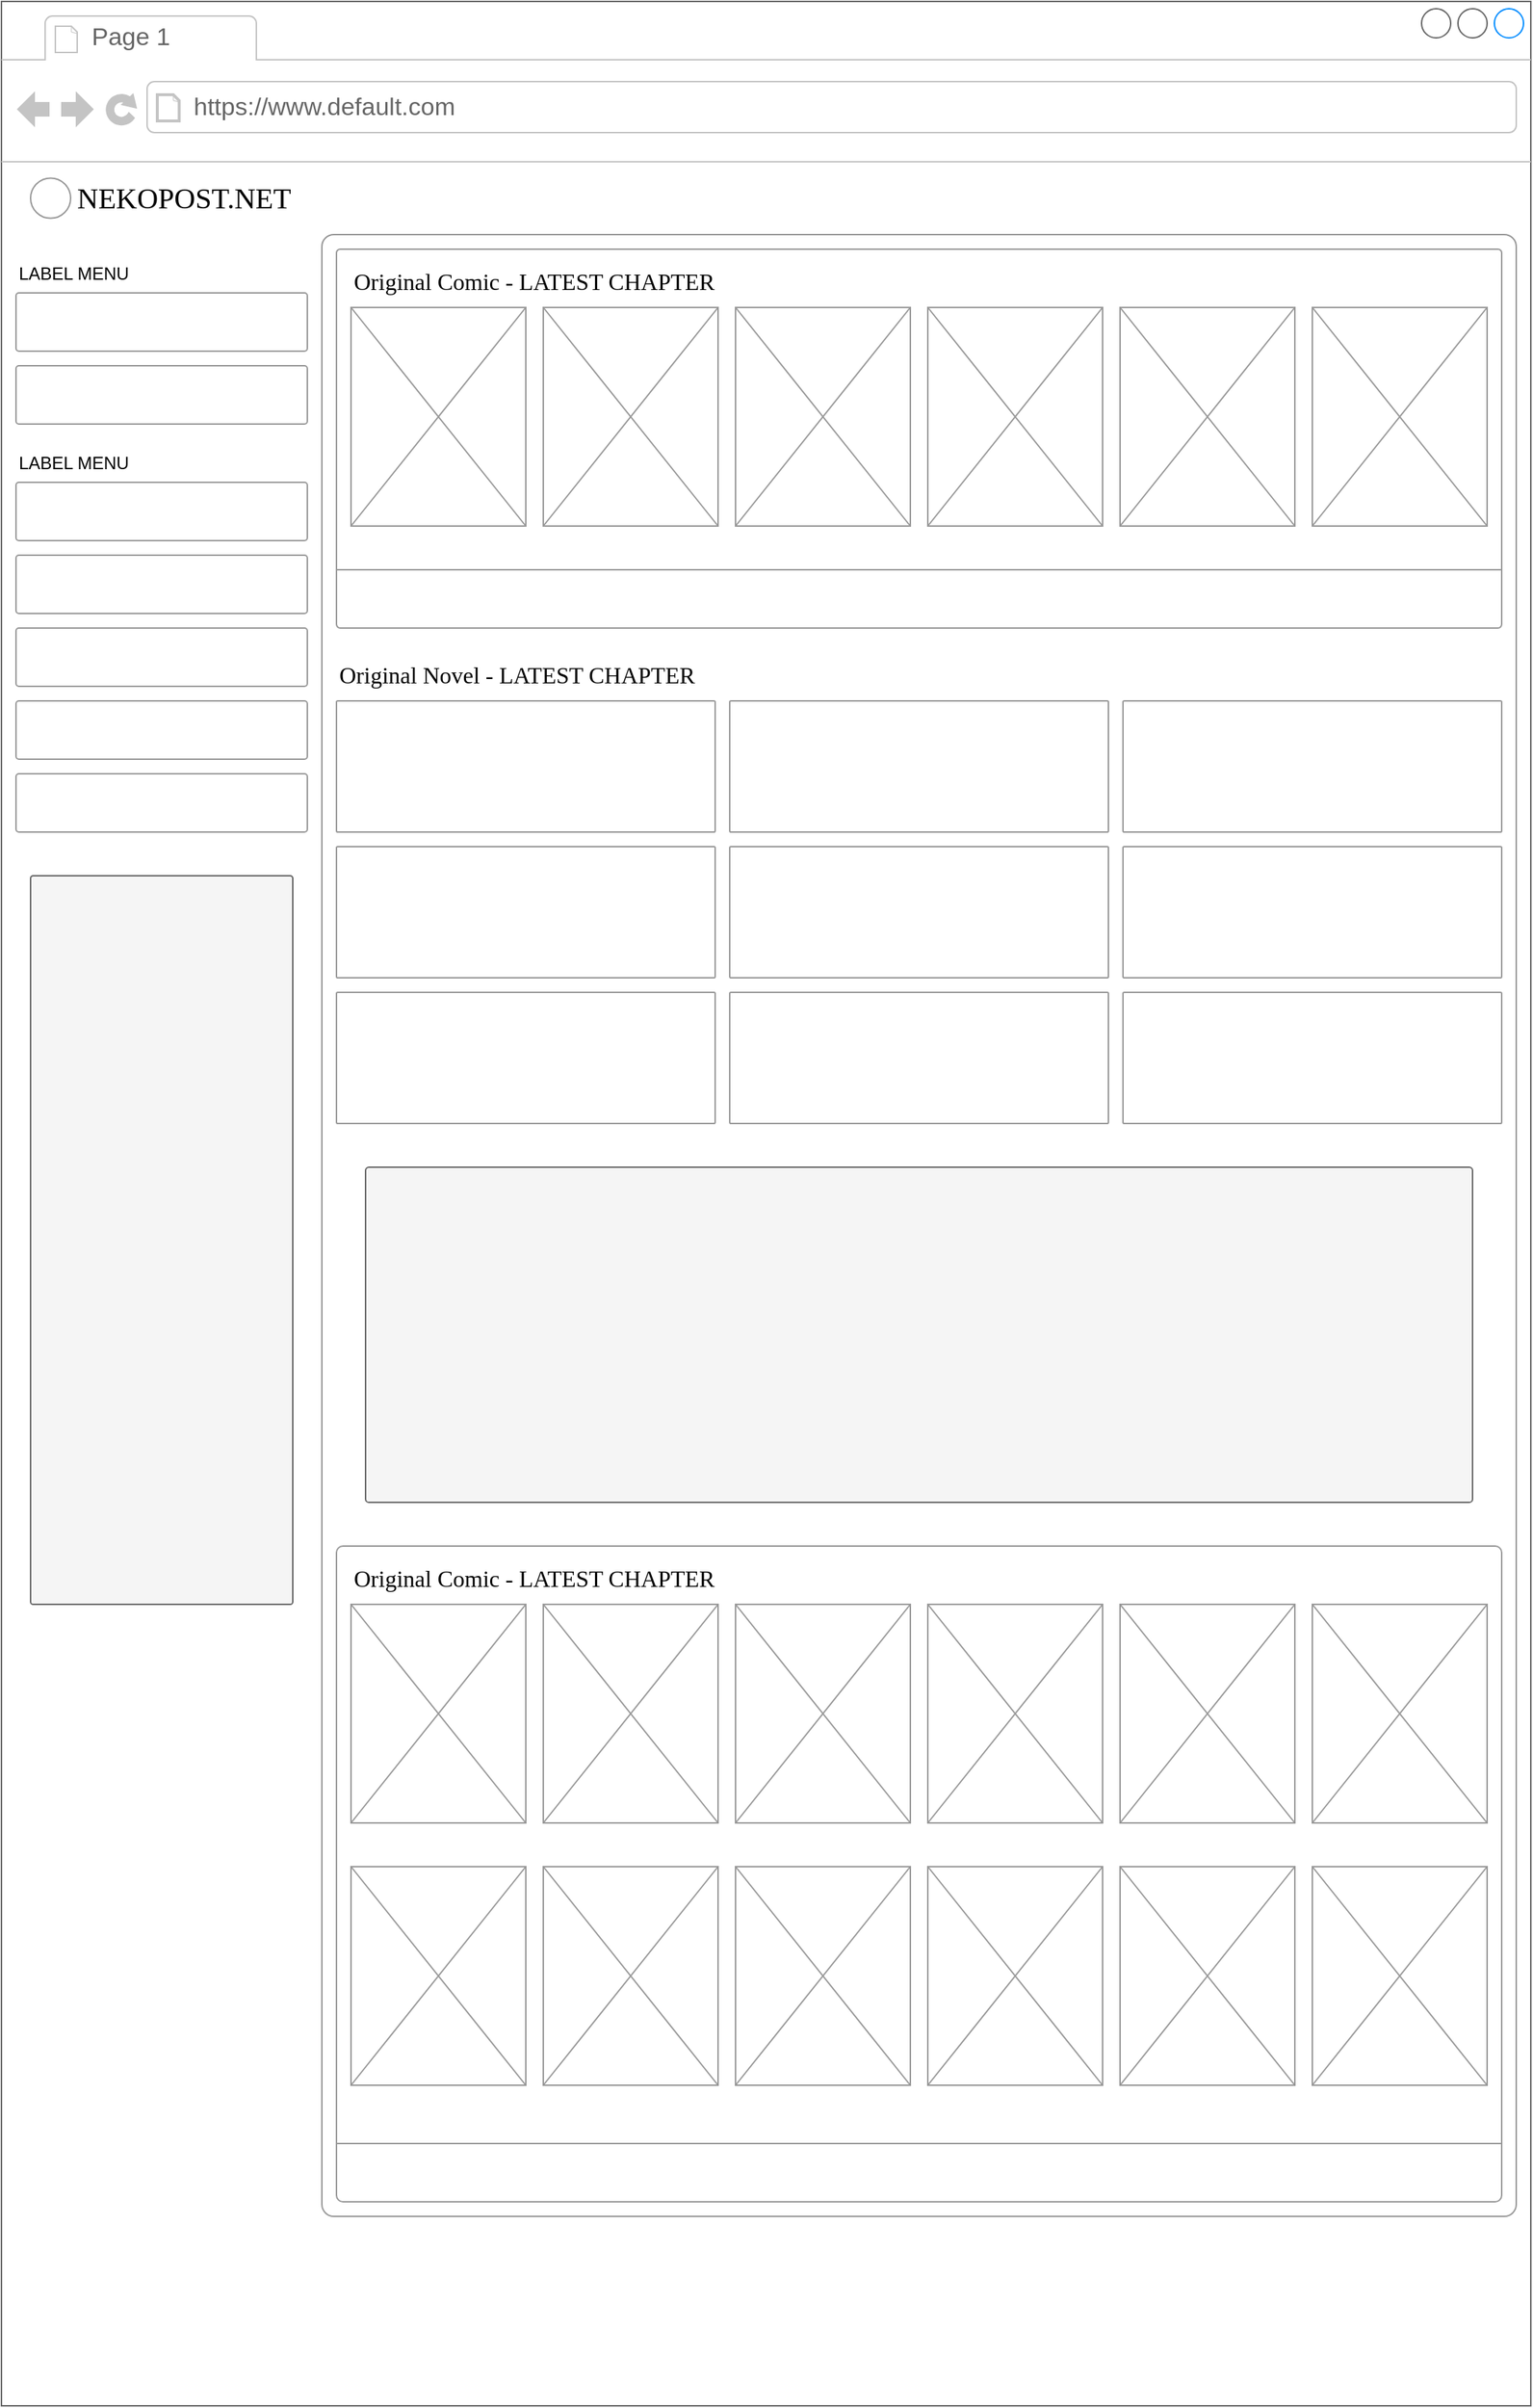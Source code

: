 <mxfile version="14.8.0" type="github">
  <diagram name="Page-1" id="2cc2dc42-3aac-f2a9-1cec-7a8b7cbee084">
    <mxGraphModel dx="1422" dy="762" grid="1" gridSize="10" guides="1" tooltips="1" connect="1" arrows="1" fold="1" page="1" pageScale="1" pageWidth="1100" pageHeight="850" background="#ffffff" math="0" shadow="0">
      <root>
        <mxCell id="0" />
        <mxCell id="1" parent="0" />
        <mxCell id="7026571954dc6520-1" value="" style="strokeWidth=1;shadow=0;dashed=0;align=center;html=1;shape=mxgraph.mockup.containers.browserWindow;rSize=0;strokeColor=#666666;mainText=,;recursiveResize=0;rounded=0;labelBackgroundColor=none;fontFamily=Verdana;fontSize=12;container=0;" parent="1" vertex="1">
          <mxGeometry x="30" y="20" width="1050" height="1650" as="geometry" />
        </mxCell>
        <mxCell id="7026571954dc6520-2" value="Page 1" style="strokeWidth=1;shadow=0;dashed=0;align=center;html=1;shape=mxgraph.mockup.containers.anchor;fontSize=17;fontColor=#666666;align=left;" parent="1" vertex="1">
          <mxGeometry x="90" y="32" width="110" height="26" as="geometry" />
        </mxCell>
        <mxCell id="7026571954dc6520-3" value="https://www.default.com" style="strokeWidth=1;shadow=0;dashed=0;align=center;html=1;shape=mxgraph.mockup.containers.anchor;rSize=0;fontSize=17;fontColor=#666666;align=left;" parent="1" vertex="1">
          <mxGeometry x="160" y="80" width="250" height="26" as="geometry" />
        </mxCell>
        <mxCell id="7026571954dc6520-4" value="NEKOPOST.NET" style="text;html=1;points=[];align=left;verticalAlign=top;spacingTop=-4;fontSize=20;fontFamily=Verdana" parent="1" vertex="1">
          <mxGeometry x="80" y="140" width="190" height="30" as="geometry" />
        </mxCell>
        <mxCell id="-va_djM50nJs5jbMHWEL-2" value="" style="ellipse;whiteSpace=wrap;html=1;aspect=fixed;fontSize=20;strokeColor=#999999;" vertex="1" parent="1">
          <mxGeometry x="50" y="141.25" width="27.5" height="27.5" as="geometry" />
        </mxCell>
        <mxCell id="-va_djM50nJs5jbMHWEL-3" value="" style="rounded=1;whiteSpace=wrap;html=1;fontSize=20;strokeColor=#999999;arcSize=1;" vertex="1" parent="1">
          <mxGeometry x="250" y="180" width="820" height="1360" as="geometry" />
        </mxCell>
        <mxCell id="-va_djM50nJs5jbMHWEL-21" value="" style="rounded=1;whiteSpace=wrap;html=1;fontSize=20;strokeColor=#999999;arcSize=1;" vertex="1" parent="1">
          <mxGeometry x="260" y="190" width="800" height="260" as="geometry" />
        </mxCell>
        <mxCell id="-va_djM50nJs5jbMHWEL-15" value="" style="verticalLabelPosition=bottom;shadow=0;dashed=0;align=center;html=1;verticalAlign=top;strokeWidth=1;shape=mxgraph.mockup.graphics.simpleIcon;strokeColor=#999999;fillColor=#ffffff;rounded=0;labelBackgroundColor=none;fontFamily=Verdana;fontSize=12;fontColor=#000000;" vertex="1" parent="1">
          <mxGeometry x="270" y="230" width="120" height="150" as="geometry" />
        </mxCell>
        <mxCell id="-va_djM50nJs5jbMHWEL-16" value="" style="verticalLabelPosition=bottom;shadow=0;dashed=0;align=center;html=1;verticalAlign=top;strokeWidth=1;shape=mxgraph.mockup.graphics.simpleIcon;strokeColor=#999999;fillColor=#ffffff;rounded=0;labelBackgroundColor=none;fontFamily=Verdana;fontSize=12;fontColor=#000000;" vertex="1" parent="1">
          <mxGeometry x="402" y="230" width="120" height="150" as="geometry" />
        </mxCell>
        <mxCell id="-va_djM50nJs5jbMHWEL-17" value="" style="verticalLabelPosition=bottom;shadow=0;dashed=0;align=center;html=1;verticalAlign=top;strokeWidth=1;shape=mxgraph.mockup.graphics.simpleIcon;strokeColor=#999999;fillColor=#ffffff;rounded=0;labelBackgroundColor=none;fontFamily=Verdana;fontSize=12;fontColor=#000000;" vertex="1" parent="1">
          <mxGeometry x="534" y="230" width="120" height="150" as="geometry" />
        </mxCell>
        <mxCell id="-va_djM50nJs5jbMHWEL-18" value="" style="verticalLabelPosition=bottom;shadow=0;dashed=0;align=center;html=1;verticalAlign=top;strokeWidth=1;shape=mxgraph.mockup.graphics.simpleIcon;strokeColor=#999999;fillColor=#ffffff;rounded=0;labelBackgroundColor=none;fontFamily=Verdana;fontSize=12;fontColor=#000000;" vertex="1" parent="1">
          <mxGeometry x="666" y="230" width="120" height="150" as="geometry" />
        </mxCell>
        <mxCell id="-va_djM50nJs5jbMHWEL-19" value="" style="verticalLabelPosition=bottom;shadow=0;dashed=0;align=center;html=1;verticalAlign=top;strokeWidth=1;shape=mxgraph.mockup.graphics.simpleIcon;strokeColor=#999999;fillColor=#ffffff;rounded=0;labelBackgroundColor=none;fontFamily=Verdana;fontSize=12;fontColor=#000000;" vertex="1" parent="1">
          <mxGeometry x="798" y="230" width="120" height="150" as="geometry" />
        </mxCell>
        <mxCell id="-va_djM50nJs5jbMHWEL-20" value="" style="verticalLabelPosition=bottom;shadow=0;dashed=0;align=center;html=1;verticalAlign=top;strokeWidth=1;shape=mxgraph.mockup.graphics.simpleIcon;strokeColor=#999999;fillColor=#ffffff;rounded=0;labelBackgroundColor=none;fontFamily=Verdana;fontSize=12;fontColor=#000000;" vertex="1" parent="1">
          <mxGeometry x="930" y="230" width="120" height="150" as="geometry" />
        </mxCell>
        <mxCell id="-va_djM50nJs5jbMHWEL-24" value="" style="verticalLabelPosition=bottom;shadow=0;dashed=0;align=center;html=1;verticalAlign=top;strokeWidth=1;shape=mxgraph.mockup.markup.line;strokeColor=#999999;rounded=0;labelBackgroundColor=none;fillColor=#ffffff;fontFamily=Verdana;fontSize=12;fontColor=#000000;" vertex="1" parent="1">
          <mxGeometry x="260" y="400" width="800" height="20" as="geometry" />
        </mxCell>
        <mxCell id="-va_djM50nJs5jbMHWEL-25" value="Original Comic - LATEST CHAPTER" style="text;html=1;points=[];align=left;verticalAlign=top;spacingTop=-4;fontSize=16;fontFamily=Verdana" vertex="1" parent="1">
          <mxGeometry x="270" y="200" width="280" height="30" as="geometry" />
        </mxCell>
        <mxCell id="-va_djM50nJs5jbMHWEL-27" value="" style="rounded=1;whiteSpace=wrap;html=1;fontSize=20;strokeColor=#999999;arcSize=1;" vertex="1" parent="1">
          <mxGeometry x="260" y="1080" width="800" height="450" as="geometry" />
        </mxCell>
        <mxCell id="-va_djM50nJs5jbMHWEL-28" value="" style="verticalLabelPosition=bottom;shadow=0;dashed=0;align=center;html=1;verticalAlign=top;strokeWidth=1;shape=mxgraph.mockup.graphics.simpleIcon;strokeColor=#999999;fillColor=#ffffff;rounded=0;labelBackgroundColor=none;fontFamily=Verdana;fontSize=12;fontColor=#000000;" vertex="1" parent="1">
          <mxGeometry x="270" y="1120" width="120" height="150" as="geometry" />
        </mxCell>
        <mxCell id="-va_djM50nJs5jbMHWEL-29" value="" style="verticalLabelPosition=bottom;shadow=0;dashed=0;align=center;html=1;verticalAlign=top;strokeWidth=1;shape=mxgraph.mockup.graphics.simpleIcon;strokeColor=#999999;fillColor=#ffffff;rounded=0;labelBackgroundColor=none;fontFamily=Verdana;fontSize=12;fontColor=#000000;" vertex="1" parent="1">
          <mxGeometry x="402" y="1120" width="120" height="150" as="geometry" />
        </mxCell>
        <mxCell id="-va_djM50nJs5jbMHWEL-30" value="" style="verticalLabelPosition=bottom;shadow=0;dashed=0;align=center;html=1;verticalAlign=top;strokeWidth=1;shape=mxgraph.mockup.graphics.simpleIcon;strokeColor=#999999;fillColor=#ffffff;rounded=0;labelBackgroundColor=none;fontFamily=Verdana;fontSize=12;fontColor=#000000;" vertex="1" parent="1">
          <mxGeometry x="534" y="1120" width="120" height="150" as="geometry" />
        </mxCell>
        <mxCell id="-va_djM50nJs5jbMHWEL-31" value="" style="verticalLabelPosition=bottom;shadow=0;dashed=0;align=center;html=1;verticalAlign=top;strokeWidth=1;shape=mxgraph.mockup.graphics.simpleIcon;strokeColor=#999999;fillColor=#ffffff;rounded=0;labelBackgroundColor=none;fontFamily=Verdana;fontSize=12;fontColor=#000000;" vertex="1" parent="1">
          <mxGeometry x="666" y="1120" width="120" height="150" as="geometry" />
        </mxCell>
        <mxCell id="-va_djM50nJs5jbMHWEL-32" value="" style="verticalLabelPosition=bottom;shadow=0;dashed=0;align=center;html=1;verticalAlign=top;strokeWidth=1;shape=mxgraph.mockup.graphics.simpleIcon;strokeColor=#999999;fillColor=#ffffff;rounded=0;labelBackgroundColor=none;fontFamily=Verdana;fontSize=12;fontColor=#000000;" vertex="1" parent="1">
          <mxGeometry x="798" y="1120" width="120" height="150" as="geometry" />
        </mxCell>
        <mxCell id="-va_djM50nJs5jbMHWEL-33" value="" style="verticalLabelPosition=bottom;shadow=0;dashed=0;align=center;html=1;verticalAlign=top;strokeWidth=1;shape=mxgraph.mockup.graphics.simpleIcon;strokeColor=#999999;fillColor=#ffffff;rounded=0;labelBackgroundColor=none;fontFamily=Verdana;fontSize=12;fontColor=#000000;" vertex="1" parent="1">
          <mxGeometry x="930" y="1120" width="120" height="150" as="geometry" />
        </mxCell>
        <mxCell id="-va_djM50nJs5jbMHWEL-34" value="" style="verticalLabelPosition=bottom;shadow=0;dashed=0;align=center;html=1;verticalAlign=top;strokeWidth=1;shape=mxgraph.mockup.markup.line;strokeColor=#999999;rounded=0;labelBackgroundColor=none;fillColor=#ffffff;fontFamily=Verdana;fontSize=12;fontColor=#000000;" vertex="1" parent="1">
          <mxGeometry x="260" y="1480" width="800" height="20" as="geometry" />
        </mxCell>
        <mxCell id="-va_djM50nJs5jbMHWEL-35" value="Original Comic - LATEST CHAPTER" style="text;html=1;points=[];align=left;verticalAlign=top;spacingTop=-4;fontSize=16;fontFamily=Verdana" vertex="1" parent="1">
          <mxGeometry x="270" y="1090" width="190" height="30" as="geometry" />
        </mxCell>
        <mxCell id="-va_djM50nJs5jbMHWEL-45" value="" style="rounded=1;whiteSpace=wrap;html=1;fontSize=20;strokeColor=#999999;arcSize=1;" vertex="1" parent="1">
          <mxGeometry x="260" y="500" width="260" height="90" as="geometry" />
        </mxCell>
        <mxCell id="-va_djM50nJs5jbMHWEL-46" value="" style="rounded=1;whiteSpace=wrap;html=1;fontSize=20;strokeColor=#999999;arcSize=1;" vertex="1" parent="1">
          <mxGeometry x="530" y="500" width="260" height="90" as="geometry" />
        </mxCell>
        <mxCell id="-va_djM50nJs5jbMHWEL-47" value="" style="rounded=1;whiteSpace=wrap;html=1;fontSize=20;strokeColor=#999999;arcSize=1;" vertex="1" parent="1">
          <mxGeometry x="800" y="500" width="260" height="90" as="geometry" />
        </mxCell>
        <mxCell id="-va_djM50nJs5jbMHWEL-48" value="" style="rounded=1;whiteSpace=wrap;html=1;fontSize=20;strokeColor=#999999;arcSize=1;" vertex="1" parent="1">
          <mxGeometry x="260" y="600" width="260" height="90" as="geometry" />
        </mxCell>
        <mxCell id="-va_djM50nJs5jbMHWEL-49" value="" style="rounded=1;whiteSpace=wrap;html=1;fontSize=20;strokeColor=#999999;arcSize=1;" vertex="1" parent="1">
          <mxGeometry x="530" y="600" width="260" height="90" as="geometry" />
        </mxCell>
        <mxCell id="-va_djM50nJs5jbMHWEL-50" value="" style="rounded=1;whiteSpace=wrap;html=1;fontSize=20;strokeColor=#999999;arcSize=1;" vertex="1" parent="1">
          <mxGeometry x="800" y="600" width="260" height="90" as="geometry" />
        </mxCell>
        <mxCell id="-va_djM50nJs5jbMHWEL-51" value="" style="rounded=1;whiteSpace=wrap;html=1;fontSize=20;strokeColor=#999999;arcSize=1;" vertex="1" parent="1">
          <mxGeometry x="260" y="700" width="260" height="90" as="geometry" />
        </mxCell>
        <mxCell id="-va_djM50nJs5jbMHWEL-52" value="" style="rounded=1;whiteSpace=wrap;html=1;fontSize=20;strokeColor=#999999;arcSize=1;" vertex="1" parent="1">
          <mxGeometry x="530" y="700" width="260" height="90" as="geometry" />
        </mxCell>
        <mxCell id="-va_djM50nJs5jbMHWEL-53" value="" style="rounded=1;whiteSpace=wrap;html=1;fontSize=20;strokeColor=#999999;arcSize=1;" vertex="1" parent="1">
          <mxGeometry x="800" y="700" width="260" height="90" as="geometry" />
        </mxCell>
        <mxCell id="-va_djM50nJs5jbMHWEL-54" value="Original Novel - LATEST CHAPTER" style="text;html=1;points=[];align=left;verticalAlign=top;spacingTop=-4;fontSize=16;fontFamily=Verdana" vertex="1" parent="1">
          <mxGeometry x="260" y="470" width="280" height="30" as="geometry" />
        </mxCell>
        <mxCell id="-va_djM50nJs5jbMHWEL-55" value="" style="rounded=1;whiteSpace=wrap;html=1;fontSize=20;strokeColor=#666666;arcSize=1;fillColor=#f5f5f5;fontColor=#333333;" vertex="1" parent="1">
          <mxGeometry x="280" y="820" width="760" height="230" as="geometry" />
        </mxCell>
        <mxCell id="-va_djM50nJs5jbMHWEL-56" value="" style="rounded=1;whiteSpace=wrap;html=1;fontSize=20;strokeColor=#666666;arcSize=1;fillColor=#f5f5f5;fontColor=#333333;" vertex="1" parent="1">
          <mxGeometry x="50" y="620" width="180" height="500" as="geometry" />
        </mxCell>
        <mxCell id="-va_djM50nJs5jbMHWEL-57" value="" style="verticalLabelPosition=bottom;shadow=0;dashed=0;align=center;html=1;verticalAlign=top;strokeWidth=1;shape=mxgraph.mockup.graphics.simpleIcon;strokeColor=#999999;fillColor=#ffffff;rounded=0;labelBackgroundColor=none;fontFamily=Verdana;fontSize=12;fontColor=#000000;" vertex="1" parent="1">
          <mxGeometry x="270" y="1300" width="120" height="150" as="geometry" />
        </mxCell>
        <mxCell id="-va_djM50nJs5jbMHWEL-58" value="" style="verticalLabelPosition=bottom;shadow=0;dashed=0;align=center;html=1;verticalAlign=top;strokeWidth=1;shape=mxgraph.mockup.graphics.simpleIcon;strokeColor=#999999;fillColor=#ffffff;rounded=0;labelBackgroundColor=none;fontFamily=Verdana;fontSize=12;fontColor=#000000;" vertex="1" parent="1">
          <mxGeometry x="402" y="1300" width="120" height="150" as="geometry" />
        </mxCell>
        <mxCell id="-va_djM50nJs5jbMHWEL-59" value="" style="verticalLabelPosition=bottom;shadow=0;dashed=0;align=center;html=1;verticalAlign=top;strokeWidth=1;shape=mxgraph.mockup.graphics.simpleIcon;strokeColor=#999999;fillColor=#ffffff;rounded=0;labelBackgroundColor=none;fontFamily=Verdana;fontSize=12;fontColor=#000000;" vertex="1" parent="1">
          <mxGeometry x="534" y="1300" width="120" height="150" as="geometry" />
        </mxCell>
        <mxCell id="-va_djM50nJs5jbMHWEL-60" value="" style="verticalLabelPosition=bottom;shadow=0;dashed=0;align=center;html=1;verticalAlign=top;strokeWidth=1;shape=mxgraph.mockup.graphics.simpleIcon;strokeColor=#999999;fillColor=#ffffff;rounded=0;labelBackgroundColor=none;fontFamily=Verdana;fontSize=12;fontColor=#000000;" vertex="1" parent="1">
          <mxGeometry x="666" y="1300" width="120" height="150" as="geometry" />
        </mxCell>
        <mxCell id="-va_djM50nJs5jbMHWEL-61" value="" style="verticalLabelPosition=bottom;shadow=0;dashed=0;align=center;html=1;verticalAlign=top;strokeWidth=1;shape=mxgraph.mockup.graphics.simpleIcon;strokeColor=#999999;fillColor=#ffffff;rounded=0;labelBackgroundColor=none;fontFamily=Verdana;fontSize=12;fontColor=#000000;" vertex="1" parent="1">
          <mxGeometry x="798" y="1300" width="120" height="150" as="geometry" />
        </mxCell>
        <mxCell id="-va_djM50nJs5jbMHWEL-62" value="" style="verticalLabelPosition=bottom;shadow=0;dashed=0;align=center;html=1;verticalAlign=top;strokeWidth=1;shape=mxgraph.mockup.graphics.simpleIcon;strokeColor=#999999;fillColor=#ffffff;rounded=0;labelBackgroundColor=none;fontFamily=Verdana;fontSize=12;fontColor=#000000;" vertex="1" parent="1">
          <mxGeometry x="930" y="1300" width="120" height="150" as="geometry" />
        </mxCell>
        <mxCell id="-va_djM50nJs5jbMHWEL-63" value="&lt;font style=&quot;font-size: 12px&quot;&gt;LABEL MENU&lt;/font&gt;" style="text;html=1;align=left;verticalAlign=middle;resizable=0;points=[];autosize=1;strokeColor=none;fontSize=16;" vertex="1" parent="1">
          <mxGeometry x="40" y="190" width="90" height="30" as="geometry" />
        </mxCell>
        <mxCell id="-va_djM50nJs5jbMHWEL-64" value="" style="rounded=1;whiteSpace=wrap;html=1;fontSize=16;strokeColor=#999999;arcSize=5;" vertex="1" parent="1">
          <mxGeometry x="40" y="220" width="200" height="40" as="geometry" />
        </mxCell>
        <mxCell id="-va_djM50nJs5jbMHWEL-65" value="" style="rounded=1;whiteSpace=wrap;html=1;fontSize=16;strokeColor=#999999;arcSize=5;" vertex="1" parent="1">
          <mxGeometry x="40" y="270" width="200" height="40" as="geometry" />
        </mxCell>
        <mxCell id="-va_djM50nJs5jbMHWEL-66" value="&lt;font style=&quot;font-size: 12px&quot;&gt;LABEL MENU&lt;/font&gt;" style="text;html=1;align=left;verticalAlign=middle;resizable=0;points=[];autosize=1;strokeColor=none;fontSize=16;" vertex="1" parent="1">
          <mxGeometry x="40" y="320" width="90" height="30" as="geometry" />
        </mxCell>
        <mxCell id="-va_djM50nJs5jbMHWEL-67" value="" style="rounded=1;whiteSpace=wrap;html=1;fontSize=16;strokeColor=#999999;arcSize=5;" vertex="1" parent="1">
          <mxGeometry x="40" y="350" width="200" height="40" as="geometry" />
        </mxCell>
        <mxCell id="-va_djM50nJs5jbMHWEL-68" value="" style="rounded=1;whiteSpace=wrap;html=1;fontSize=16;strokeColor=#999999;arcSize=5;" vertex="1" parent="1">
          <mxGeometry x="40" y="400" width="200" height="40" as="geometry" />
        </mxCell>
        <mxCell id="-va_djM50nJs5jbMHWEL-69" value="" style="rounded=1;whiteSpace=wrap;html=1;fontSize=16;strokeColor=#999999;arcSize=5;" vertex="1" parent="1">
          <mxGeometry x="40" y="450" width="200" height="40" as="geometry" />
        </mxCell>
        <mxCell id="-va_djM50nJs5jbMHWEL-70" value="" style="rounded=1;whiteSpace=wrap;html=1;fontSize=16;strokeColor=#999999;arcSize=5;" vertex="1" parent="1">
          <mxGeometry x="40" y="500" width="200" height="40" as="geometry" />
        </mxCell>
        <mxCell id="-va_djM50nJs5jbMHWEL-71" value="" style="rounded=1;whiteSpace=wrap;html=1;fontSize=16;strokeColor=#999999;arcSize=5;" vertex="1" parent="1">
          <mxGeometry x="40" y="550" width="200" height="40" as="geometry" />
        </mxCell>
      </root>
    </mxGraphModel>
  </diagram>
</mxfile>
